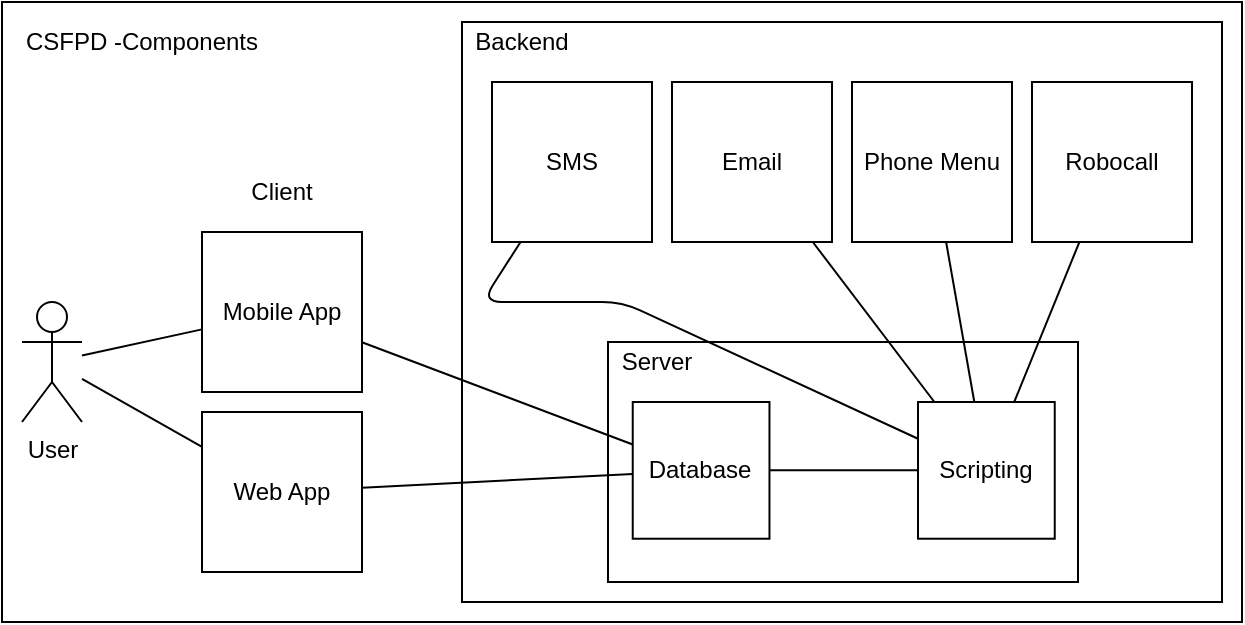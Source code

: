 <mxfile version="13.10.4" type="device"><diagram id="-yQ61WLkhlpCKzcma2pY" name="Page-1"><mxGraphModel dx="981" dy="537" grid="1" gridSize="10" guides="1" tooltips="1" connect="1" arrows="1" fold="1" page="1" pageScale="1" pageWidth="1100" pageHeight="850" math="0" shadow="0"><root><mxCell id="0"/><mxCell id="1" parent="0"/><mxCell id="gs5quWpLf_mwbs5W_f-E-2" value="" style="rounded=0;whiteSpace=wrap;html=1;" vertex="1" parent="1"><mxGeometry x="40" y="80" width="620" height="310" as="geometry"/></mxCell><mxCell id="feQx3kAgtWFsWEN7gyEG-36" value="" style="rounded=0;whiteSpace=wrap;html=1;" parent="1" vertex="1"><mxGeometry x="270" y="90" width="380" height="290" as="geometry"/></mxCell><mxCell id="feQx3kAgtWFsWEN7gyEG-2" value="SMS" style="whiteSpace=wrap;html=1;aspect=fixed;" parent="1" vertex="1"><mxGeometry x="285" y="120" width="80" height="80" as="geometry"/></mxCell><mxCell id="feQx3kAgtWFsWEN7gyEG-4" value="Email" style="whiteSpace=wrap;html=1;aspect=fixed;" parent="1" vertex="1"><mxGeometry x="375" y="120" width="80" height="80" as="geometry"/></mxCell><mxCell id="feQx3kAgtWFsWEN7gyEG-5" value="Phone Menu" style="whiteSpace=wrap;html=1;aspect=fixed;" parent="1" vertex="1"><mxGeometry x="465" y="120" width="80" height="80" as="geometry"/></mxCell><mxCell id="feQx3kAgtWFsWEN7gyEG-6" value="Robocall" style="whiteSpace=wrap;html=1;aspect=fixed;" parent="1" vertex="1"><mxGeometry x="555" y="120" width="80" height="80" as="geometry"/></mxCell><mxCell id="feQx3kAgtWFsWEN7gyEG-14" value="" style="group" parent="1" vertex="1" connectable="0"><mxGeometry x="343" y="250" width="235" height="120" as="geometry"/></mxCell><mxCell id="feQx3kAgtWFsWEN7gyEG-10" value="" style="rounded=0;whiteSpace=wrap;html=1;" parent="feQx3kAgtWFsWEN7gyEG-14" vertex="1"><mxGeometry width="235" height="120" as="geometry"/></mxCell><mxCell id="feQx3kAgtWFsWEN7gyEG-8" value="Database" style="whiteSpace=wrap;html=1;aspect=fixed;" parent="feQx3kAgtWFsWEN7gyEG-14" vertex="1"><mxGeometry x="12.368" y="30" width="68.364" height="68.364" as="geometry"/></mxCell><mxCell id="feQx3kAgtWFsWEN7gyEG-9" value="Scripting" style="whiteSpace=wrap;html=1;aspect=fixed;" parent="feQx3kAgtWFsWEN7gyEG-14" vertex="1"><mxGeometry x="155.004" y="30" width="68.364" height="68.364" as="geometry"/></mxCell><mxCell id="feQx3kAgtWFsWEN7gyEG-13" value="Server" style="text;html=1;strokeColor=none;fillColor=none;align=center;verticalAlign=middle;whiteSpace=wrap;rounded=0;" parent="feQx3kAgtWFsWEN7gyEG-14" vertex="1"><mxGeometry width="49.474" height="20" as="geometry"/></mxCell><mxCell id="gs5quWpLf_mwbs5W_f-E-27" value="" style="endArrow=none;html=1;" edge="1" parent="feQx3kAgtWFsWEN7gyEG-14" source="feQx3kAgtWFsWEN7gyEG-8" target="feQx3kAgtWFsWEN7gyEG-9"><mxGeometry width="50" height="50" relative="1" as="geometry"><mxPoint x="87" y="90" as="sourcePoint"/><mxPoint x="137" y="40" as="targetPoint"/></mxGeometry></mxCell><mxCell id="feQx3kAgtWFsWEN7gyEG-32" value="&lt;div&gt;Mobile App&lt;/div&gt;" style="whiteSpace=wrap;html=1;aspect=fixed;" parent="1" vertex="1"><mxGeometry x="140" y="195" width="80" height="80" as="geometry"/></mxCell><mxCell id="feQx3kAgtWFsWEN7gyEG-33" value="&lt;div&gt;Web App&lt;/div&gt;" style="whiteSpace=wrap;html=1;aspect=fixed;" parent="1" vertex="1"><mxGeometry x="140" y="285" width="80" height="80" as="geometry"/></mxCell><mxCell id="feQx3kAgtWFsWEN7gyEG-37" value="&lt;div&gt;Backend&lt;/div&gt;" style="text;html=1;strokeColor=none;fillColor=none;align=center;verticalAlign=middle;whiteSpace=wrap;rounded=0;" parent="1" vertex="1"><mxGeometry x="280" y="90" width="40" height="20" as="geometry"/></mxCell><mxCell id="gs5quWpLf_mwbs5W_f-E-1" value="Client" style="text;html=1;strokeColor=none;fillColor=none;align=center;verticalAlign=middle;whiteSpace=wrap;rounded=0;" vertex="1" parent="1"><mxGeometry x="160" y="165" width="40" height="20" as="geometry"/></mxCell><mxCell id="gs5quWpLf_mwbs5W_f-E-14" value="CSFPD -Components" style="text;html=1;strokeColor=none;fillColor=none;align=center;verticalAlign=middle;whiteSpace=wrap;rounded=0;" vertex="1" parent="1"><mxGeometry x="50" y="90" width="120" height="20" as="geometry"/></mxCell><mxCell id="gs5quWpLf_mwbs5W_f-E-23" value="" style="endArrow=none;html=1;" edge="1" parent="1" source="feQx3kAgtWFsWEN7gyEG-9" target="feQx3kAgtWFsWEN7gyEG-6"><mxGeometry width="50" height="50" relative="1" as="geometry"><mxPoint x="320" y="280" as="sourcePoint"/><mxPoint x="370" y="230" as="targetPoint"/></mxGeometry></mxCell><mxCell id="gs5quWpLf_mwbs5W_f-E-24" value="" style="endArrow=none;html=1;" edge="1" parent="1" source="feQx3kAgtWFsWEN7gyEG-9" target="feQx3kAgtWFsWEN7gyEG-5"><mxGeometry width="50" height="50" relative="1" as="geometry"><mxPoint x="190" y="270" as="sourcePoint"/><mxPoint x="240" y="220" as="targetPoint"/></mxGeometry></mxCell><mxCell id="gs5quWpLf_mwbs5W_f-E-25" value="" style="endArrow=none;html=1;" edge="1" parent="1" source="feQx3kAgtWFsWEN7gyEG-9" target="feQx3kAgtWFsWEN7gyEG-4"><mxGeometry width="50" height="50" relative="1" as="geometry"><mxPoint x="-50" y="270" as="sourcePoint"/><mxPoint y="220" as="targetPoint"/></mxGeometry></mxCell><mxCell id="gs5quWpLf_mwbs5W_f-E-26" value="" style="endArrow=none;html=1;" edge="1" parent="1" source="feQx3kAgtWFsWEN7gyEG-9" target="feQx3kAgtWFsWEN7gyEG-2"><mxGeometry width="50" height="50" relative="1" as="geometry"><mxPoint x="-60" y="260" as="sourcePoint"/><mxPoint x="-10" y="210" as="targetPoint"/><Array as="points"><mxPoint x="350" y="230"/><mxPoint x="280" y="230"/></Array></mxGeometry></mxCell><mxCell id="gs5quWpLf_mwbs5W_f-E-28" value="" style="endArrow=none;html=1;" edge="1" parent="1" source="feQx3kAgtWFsWEN7gyEG-32" target="feQx3kAgtWFsWEN7gyEG-8"><mxGeometry width="50" height="50" relative="1" as="geometry"><mxPoint x="200" y="320" as="sourcePoint"/><mxPoint x="250" y="270" as="targetPoint"/></mxGeometry></mxCell><mxCell id="gs5quWpLf_mwbs5W_f-E-29" value="" style="endArrow=none;html=1;" edge="1" parent="1" source="feQx3kAgtWFsWEN7gyEG-33" target="feQx3kAgtWFsWEN7gyEG-8"><mxGeometry width="50" height="50" relative="1" as="geometry"><mxPoint x="-40" y="320" as="sourcePoint"/><mxPoint x="10" y="270" as="targetPoint"/></mxGeometry></mxCell><mxCell id="gs5quWpLf_mwbs5W_f-E-30" value="User" style="shape=umlActor;verticalLabelPosition=bottom;verticalAlign=top;html=1;outlineConnect=0;" vertex="1" parent="1"><mxGeometry x="50" y="230" width="30" height="60" as="geometry"/></mxCell><mxCell id="gs5quWpLf_mwbs5W_f-E-31" value="" style="endArrow=none;html=1;" edge="1" parent="1" source="gs5quWpLf_mwbs5W_f-E-30" target="feQx3kAgtWFsWEN7gyEG-32"><mxGeometry width="50" height="50" relative="1" as="geometry"><mxPoint x="-100" y="290" as="sourcePoint"/><mxPoint x="-50" y="240" as="targetPoint"/></mxGeometry></mxCell><mxCell id="gs5quWpLf_mwbs5W_f-E-32" value="" style="endArrow=none;html=1;" edge="1" parent="1" source="gs5quWpLf_mwbs5W_f-E-30" target="feQx3kAgtWFsWEN7gyEG-33"><mxGeometry width="50" height="50" relative="1" as="geometry"><mxPoint x="-60" y="320" as="sourcePoint"/><mxPoint x="-10" y="270" as="targetPoint"/></mxGeometry></mxCell></root></mxGraphModel></diagram></mxfile>